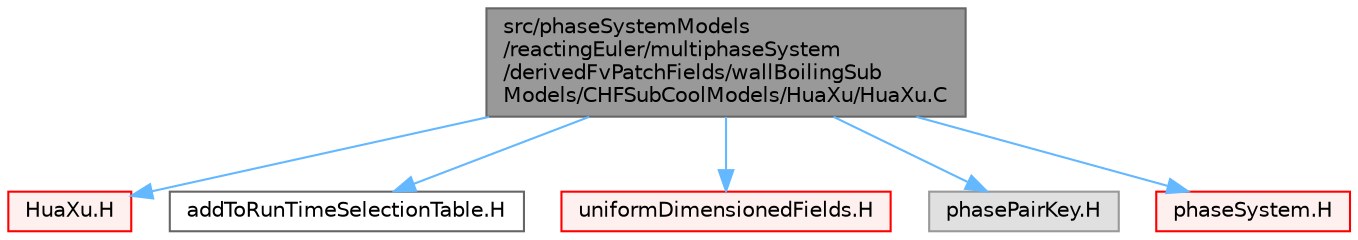digraph "src/phaseSystemModels/reactingEuler/multiphaseSystem/derivedFvPatchFields/wallBoilingSubModels/CHFSubCoolModels/HuaXu/HuaXu.C"
{
 // LATEX_PDF_SIZE
  bgcolor="transparent";
  edge [fontname=Helvetica,fontsize=10,labelfontname=Helvetica,labelfontsize=10];
  node [fontname=Helvetica,fontsize=10,shape=box,height=0.2,width=0.4];
  Node1 [id="Node000001",label="src/phaseSystemModels\l/reactingEuler/multiphaseSystem\l/derivedFvPatchFields/wallBoilingSub\lModels/CHFSubCoolModels/HuaXu/HuaXu.C",height=0.2,width=0.4,color="gray40", fillcolor="grey60", style="filled", fontcolor="black",tooltip=" "];
  Node1 -> Node2 [id="edge1_Node000001_Node000002",color="steelblue1",style="solid",tooltip=" "];
  Node2 [id="Node000002",label="HuaXu.H",height=0.2,width=0.4,color="red", fillcolor="#FFF0F0", style="filled",URL="$HuaXu_8H.html",tooltip=" "];
  Node1 -> Node382 [id="edge2_Node000001_Node000382",color="steelblue1",style="solid",tooltip=" "];
  Node382 [id="Node000382",label="addToRunTimeSelectionTable.H",height=0.2,width=0.4,color="grey40", fillcolor="white", style="filled",URL="$addToRunTimeSelectionTable_8H.html",tooltip="Macros for easy insertion into run-time selection tables."];
  Node1 -> Node383 [id="edge3_Node000001_Node000383",color="steelblue1",style="solid",tooltip=" "];
  Node383 [id="Node000383",label="uniformDimensionedFields.H",height=0.2,width=0.4,color="red", fillcolor="#FFF0F0", style="filled",URL="$uniformDimensionedFields_8H.html",tooltip="Various UniformDimensionedField types."];
  Node1 -> Node386 [id="edge4_Node000001_Node000386",color="steelblue1",style="solid",tooltip=" "];
  Node386 [id="Node000386",label="phasePairKey.H",height=0.2,width=0.4,color="grey60", fillcolor="#E0E0E0", style="filled",tooltip=" "];
  Node1 -> Node387 [id="edge5_Node000001_Node000387",color="steelblue1",style="solid",tooltip=" "];
  Node387 [id="Node000387",label="phaseSystem.H",height=0.2,width=0.4,color="red", fillcolor="#FFF0F0", style="filled",URL="$phaseSystem_8H.html",tooltip=" "];
}
